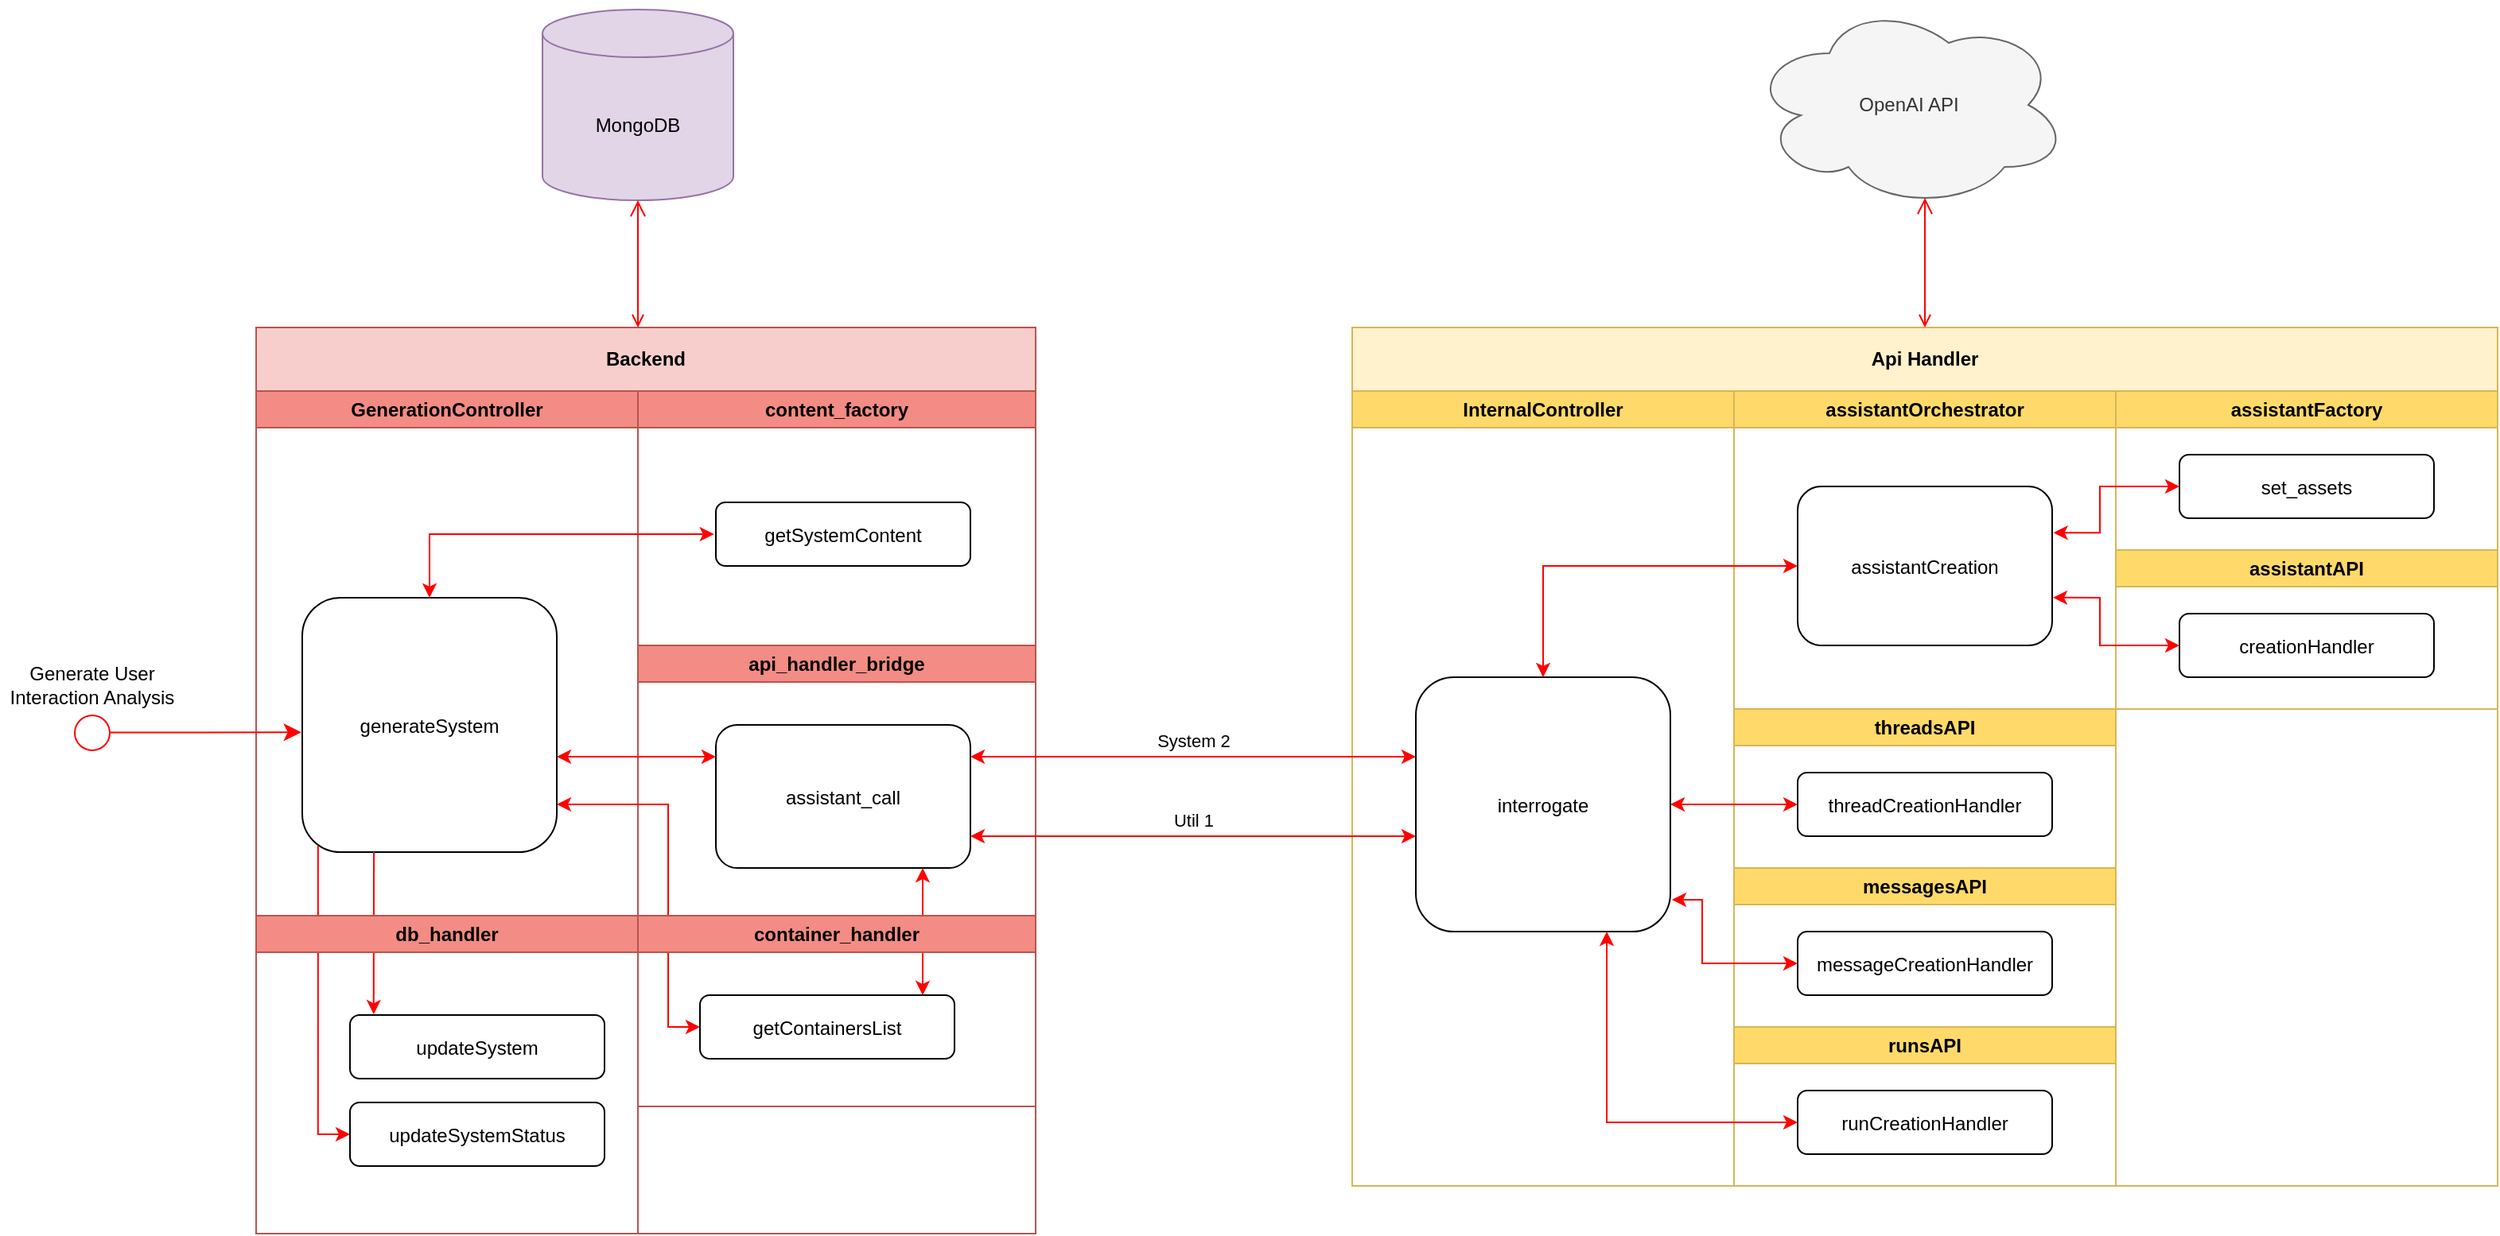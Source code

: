<mxfile version="24.6.4" type="device">
  <diagram name="Pagina-1" id="V_HNO9k4999z6F_fTRKg">
    <mxGraphModel dx="1500" dy="1859" grid="1" gridSize="10" guides="1" tooltips="1" connect="1" arrows="1" fold="1" page="1" pageScale="1" pageWidth="827" pageHeight="1169" math="0" shadow="0">
      <root>
        <mxCell id="0" />
        <mxCell id="1" parent="0" />
        <mxCell id="HBmwAiEKgiXEF_s0nJef-17" value="Backend" style="swimlane;whiteSpace=wrap;startSize=40;fillColor=#f8cecc;strokeColor=#b85450;" parent="1" vertex="1">
          <mxGeometry x="591" y="120" width="490" height="570" as="geometry" />
        </mxCell>
        <mxCell id="HBmwAiEKgiXEF_s0nJef-42" value="GenerationController" style="swimlane;whiteSpace=wrap;html=1;fillColor=#f28c84;strokeColor=#b85450;startSize=23;" parent="HBmwAiEKgiXEF_s0nJef-17" vertex="1">
          <mxGeometry y="40" width="240" height="530" as="geometry">
            <mxRectangle y="40" width="150" height="30" as="alternateBounds" />
          </mxGeometry>
        </mxCell>
        <mxCell id="HBmwAiEKgiXEF_s0nJef-19" value="generateSystem" style="rounded=1;glass=0;shadow=0;" parent="HBmwAiEKgiXEF_s0nJef-42" vertex="1">
          <mxGeometry x="29" y="130" width="160" height="160" as="geometry" />
        </mxCell>
        <mxCell id="HBmwAiEKgiXEF_s0nJef-112" style="edgeStyle=orthogonalEdgeStyle;rounded=0;orthogonalLoop=1;jettySize=auto;html=1;strokeColor=#ff0000;entryX=0;entryY=0.5;entryDx=0;entryDy=0;exitX=0.062;exitY=0.976;exitDx=0;exitDy=0;exitPerimeter=0;" parent="HBmwAiEKgiXEF_s0nJef-42" target="HBmwAiEKgiXEF_s0nJef-109" edge="1" source="HBmwAiEKgiXEF_s0nJef-19">
          <mxGeometry relative="1" as="geometry">
            <mxPoint x="59" y="290" as="sourcePoint" />
            <mxPoint x="278.72" y="102.58" as="targetPoint" />
            <Array as="points">
              <mxPoint x="39" y="468" />
            </Array>
          </mxGeometry>
        </mxCell>
        <mxCell id="HBmwAiEKgiXEF_s0nJef-119" style="edgeStyle=orthogonalEdgeStyle;rounded=0;orthogonalLoop=1;jettySize=auto;html=1;strokeColor=#ff0000;entryX=0.093;entryY=-0.012;entryDx=0;entryDy=0;entryPerimeter=0;" parent="HBmwAiEKgiXEF_s0nJef-42" target="HBmwAiEKgiXEF_s0nJef-40" edge="1">
          <mxGeometry relative="1" as="geometry">
            <mxPoint x="74" y="290" as="sourcePoint" />
            <mxPoint x="289" y="410" as="targetPoint" />
            <Array as="points">
              <mxPoint x="74" y="290" />
              <mxPoint x="74" y="310" />
            </Array>
          </mxGeometry>
        </mxCell>
        <mxCell id="HBmwAiEKgiXEF_s0nJef-43" value="db_handler" style="swimlane;whiteSpace=wrap;html=1;fillColor=#f28c84;strokeColor=#b85450;rounded=0;" parent="HBmwAiEKgiXEF_s0nJef-42" vertex="1">
          <mxGeometry y="330" width="240" height="200" as="geometry" />
        </mxCell>
        <mxCell id="HBmwAiEKgiXEF_s0nJef-40" value="updateSystem" style="rounded=1;" parent="HBmwAiEKgiXEF_s0nJef-43" vertex="1">
          <mxGeometry x="59" y="62.5" width="160" height="40" as="geometry" />
        </mxCell>
        <mxCell id="HBmwAiEKgiXEF_s0nJef-109" value="updateSystemStatus" style="rounded=1;" parent="HBmwAiEKgiXEF_s0nJef-43" vertex="1">
          <mxGeometry x="59" y="117.5" width="160" height="40" as="geometry" />
        </mxCell>
        <mxCell id="HBmwAiEKgiXEF_s0nJef-57" value="api_handler_bridge" style="swimlane;whiteSpace=wrap;html=1;fillColor=#f28c84;strokeColor=#B85450;" parent="HBmwAiEKgiXEF_s0nJef-17" vertex="1">
          <mxGeometry x="240" y="200" width="250" height="170" as="geometry" />
        </mxCell>
        <mxCell id="HBmwAiEKgiXEF_s0nJef-58" value="assistant_call" style="rounded=1;" parent="HBmwAiEKgiXEF_s0nJef-57" vertex="1">
          <mxGeometry x="49" y="50" width="160" height="90" as="geometry" />
        </mxCell>
        <mxCell id="HBmwAiEKgiXEF_s0nJef-69" style="edgeStyle=orthogonalEdgeStyle;rounded=0;orthogonalLoop=1;jettySize=auto;html=1;startArrow=classic;startFill=1;strokeColor=#ff0000;" parent="HBmwAiEKgiXEF_s0nJef-17" edge="1">
          <mxGeometry relative="1" as="geometry">
            <mxPoint x="189" y="270" as="sourcePoint" />
            <Array as="points">
              <mxPoint x="190" y="270" />
            </Array>
            <mxPoint x="289" y="270" as="targetPoint" />
          </mxGeometry>
        </mxCell>
        <mxCell id="vmtj-mzX9C6tjBd2JJ_i-1" value="content_factory" style="swimlane;whiteSpace=wrap;html=1;fillColor=#f28c84;strokeColor=#b85450;" vertex="1" parent="HBmwAiEKgiXEF_s0nJef-17">
          <mxGeometry x="240" y="40" width="250" height="160" as="geometry" />
        </mxCell>
        <mxCell id="vmtj-mzX9C6tjBd2JJ_i-2" value="getSystemContent" style="rounded=1;" vertex="1" parent="vmtj-mzX9C6tjBd2JJ_i-1">
          <mxGeometry x="49" y="70" width="160" height="40" as="geometry" />
        </mxCell>
        <mxCell id="vmtj-mzX9C6tjBd2JJ_i-7" style="edgeStyle=orthogonalEdgeStyle;rounded=0;orthogonalLoop=1;jettySize=auto;html=1;startArrow=classic;startFill=1;strokeColor=#ff0000;entryX=-0.007;entryY=0.633;entryDx=0;entryDy=0;entryPerimeter=0;exitX=0.5;exitY=0;exitDx=0;exitDy=0;" edge="1" parent="vmtj-mzX9C6tjBd2JJ_i-1" source="HBmwAiEKgiXEF_s0nJef-19">
          <mxGeometry relative="1" as="geometry">
            <mxPoint x="-51" y="90.05" as="sourcePoint" />
            <Array as="points">
              <mxPoint x="-131" y="90" />
            </Array>
            <mxPoint x="47.88" y="90.01" as="targetPoint" />
          </mxGeometry>
        </mxCell>
        <mxCell id="TZCX6PKl8QhE8YGvYeAs-4" style="edgeStyle=orthogonalEdgeStyle;rounded=0;orthogonalLoop=1;jettySize=auto;html=1;startArrow=classic;startFill=1;strokeColor=#ff0000;entryX=0;entryY=0.5;entryDx=0;entryDy=0;" parent="HBmwAiEKgiXEF_s0nJef-17" edge="1" target="TZCX6PKl8QhE8YGvYeAs-2">
          <mxGeometry relative="1" as="geometry">
            <mxPoint x="189" y="300" as="sourcePoint" />
            <Array as="points">
              <mxPoint x="259" y="300" />
              <mxPoint x="259" y="440" />
            </Array>
            <mxPoint x="108.5" y="430" as="targetPoint" />
          </mxGeometry>
        </mxCell>
        <mxCell id="trTvAo_gEv-zIW7hR_rP-1" style="edgeStyle=orthogonalEdgeStyle;rounded=0;orthogonalLoop=1;jettySize=auto;html=1;startArrow=classic;startFill=1;strokeColor=#ff0000;" parent="HBmwAiEKgiXEF_s0nJef-17" edge="1">
          <mxGeometry relative="1" as="geometry">
            <mxPoint x="419" y="340" as="sourcePoint" />
            <Array as="points">
              <mxPoint x="419" y="410" />
              <mxPoint x="419" y="410" />
            </Array>
            <mxPoint x="419" y="420" as="targetPoint" />
          </mxGeometry>
        </mxCell>
        <mxCell id="TZCX6PKl8QhE8YGvYeAs-1" value="container_handler" style="swimlane;whiteSpace=wrap;html=1;fillColor=#f28c84;strokeColor=#B85450;startSize=23;" parent="HBmwAiEKgiXEF_s0nJef-17" vertex="1">
          <mxGeometry x="240" y="370" width="250" height="120" as="geometry" />
        </mxCell>
        <mxCell id="TZCX6PKl8QhE8YGvYeAs-2" value="getContainersList" style="rounded=1;" parent="TZCX6PKl8QhE8YGvYeAs-1" vertex="1">
          <mxGeometry x="39" y="50" width="160" height="40" as="geometry" />
        </mxCell>
        <mxCell id="HBmwAiEKgiXEF_s0nJef-27" value="" style="ellipse;shape=startState;fillColor=#FFFFFF;strokeColor=#ff0000;" parent="1" vertex="1">
          <mxGeometry x="473" y="360" width="30" height="30" as="geometry" />
        </mxCell>
        <mxCell id="HBmwAiEKgiXEF_s0nJef-28" value="" style="edgeStyle=elbowEdgeStyle;elbow=horizontal;verticalAlign=bottom;endArrow=classic;endSize=8;strokeColor=#FF0000;endFill=1;rounded=0;entryX=-0.004;entryY=0.529;entryDx=0;entryDy=0;exitX=0.872;exitY=0.492;exitDx=0;exitDy=0;exitPerimeter=0;entryPerimeter=0;" parent="1" source="HBmwAiEKgiXEF_s0nJef-27" target="HBmwAiEKgiXEF_s0nJef-19" edge="1">
          <mxGeometry x="1540" y="160" as="geometry">
            <mxPoint x="200" y="400" as="targetPoint" />
          </mxGeometry>
        </mxCell>
        <mxCell id="HBmwAiEKgiXEF_s0nJef-29" value="Generate User Interaction Analysis" style="text;html=1;align=center;verticalAlign=middle;whiteSpace=wrap;rounded=0;" parent="1" vertex="1">
          <mxGeometry x="430" y="330" width="116" height="30" as="geometry" />
        </mxCell>
        <mxCell id="HBmwAiEKgiXEF_s0nJef-45" value="Api Handler" style="swimlane;whiteSpace=wrap;startSize=40;fillColor=#fff2cc;strokeColor=#d6b656;" parent="1" vertex="1">
          <mxGeometry x="1280" y="120" width="720" height="540" as="geometry" />
        </mxCell>
        <mxCell id="HBmwAiEKgiXEF_s0nJef-46" value="InternalController" style="swimlane;whiteSpace=wrap;html=1;fillColor=#ffda6a;strokeColor=#d6b656;" parent="HBmwAiEKgiXEF_s0nJef-45" vertex="1">
          <mxGeometry y="40" width="240" height="500" as="geometry" />
        </mxCell>
        <mxCell id="HBmwAiEKgiXEF_s0nJef-47" value="interrogate" style="rounded=1;glass=0;shadow=0;" parent="HBmwAiEKgiXEF_s0nJef-46" vertex="1">
          <mxGeometry x="40" y="180" width="160" height="160" as="geometry" />
        </mxCell>
        <mxCell id="HBmwAiEKgiXEF_s0nJef-48" value="assistantOrchestrator" style="swimlane;whiteSpace=wrap;html=1;startSize=23;fillColor=#ffda6a;strokeColor=#d6b656;" parent="HBmwAiEKgiXEF_s0nJef-45" vertex="1">
          <mxGeometry x="240" y="40" width="240" height="200" as="geometry" />
        </mxCell>
        <mxCell id="HBmwAiEKgiXEF_s0nJef-49" value="assistantCreation" style="rounded=1;" parent="HBmwAiEKgiXEF_s0nJef-48" vertex="1">
          <mxGeometry x="40" y="60" width="160" height="100" as="geometry" />
        </mxCell>
        <mxCell id="HBmwAiEKgiXEF_s0nJef-50" value="" style="edgeStyle=orthogonalEdgeStyle;rounded=0;orthogonalLoop=1;jettySize=auto;html=1;startArrow=classic;startFill=1;entryX=0;entryY=0.5;entryDx=0;entryDy=0;strokeColor=#ff0000;" parent="HBmwAiEKgiXEF_s0nJef-45" source="HBmwAiEKgiXEF_s0nJef-47" target="HBmwAiEKgiXEF_s0nJef-49" edge="1">
          <mxGeometry relative="1" as="geometry">
            <Array as="points">
              <mxPoint x="120" y="150" />
            </Array>
          </mxGeometry>
        </mxCell>
        <mxCell id="HBmwAiEKgiXEF_s0nJef-70" value="assistantFactory" style="swimlane;whiteSpace=wrap;html=1;startSize=23;fillColor=#ffda6a;strokeColor=#d6b656;" parent="HBmwAiEKgiXEF_s0nJef-45" vertex="1">
          <mxGeometry x="480" y="40" width="240" height="100" as="geometry" />
        </mxCell>
        <mxCell id="HBmwAiEKgiXEF_s0nJef-71" value="set_assets" style="rounded=1;" parent="HBmwAiEKgiXEF_s0nJef-70" vertex="1">
          <mxGeometry x="40" y="40" width="160" height="40" as="geometry" />
        </mxCell>
        <mxCell id="HBmwAiEKgiXEF_s0nJef-82" value="assistantAPI" style="swimlane;whiteSpace=wrap;html=1;startSize=23;fillColor=#FFDA6A;strokeColor=#d6b656;" parent="HBmwAiEKgiXEF_s0nJef-70" vertex="1">
          <mxGeometry y="100" width="240" height="100" as="geometry" />
        </mxCell>
        <mxCell id="HBmwAiEKgiXEF_s0nJef-83" value="creationHandler" style="rounded=1;" parent="HBmwAiEKgiXEF_s0nJef-82" vertex="1">
          <mxGeometry x="40" y="40" width="160" height="40" as="geometry" />
        </mxCell>
        <mxCell id="HBmwAiEKgiXEF_s0nJef-72" value="" style="edgeStyle=orthogonalEdgeStyle;rounded=0;orthogonalLoop=1;jettySize=auto;html=1;startArrow=classic;startFill=1;entryX=0;entryY=0.5;entryDx=0;entryDy=0;exitX=1.005;exitY=0.291;exitDx=0;exitDy=0;exitPerimeter=0;strokeColor=#ff0000;" parent="HBmwAiEKgiXEF_s0nJef-45" source="HBmwAiEKgiXEF_s0nJef-49" target="HBmwAiEKgiXEF_s0nJef-71" edge="1">
          <mxGeometry relative="1" as="geometry">
            <mxPoint x="450" y="110" as="sourcePoint" />
            <Array as="points">
              <mxPoint x="470" y="129" />
              <mxPoint x="470" y="100" />
            </Array>
          </mxGeometry>
        </mxCell>
        <mxCell id="HBmwAiEKgiXEF_s0nJef-86" value="" style="endArrow=classic;html=1;rounded=0;exitX=1.003;exitY=0.699;exitDx=0;exitDy=0;entryX=0;entryY=0.5;entryDx=0;entryDy=0;startArrow=classic;startFill=1;exitPerimeter=0;strokeColor=#ff0000;" parent="HBmwAiEKgiXEF_s0nJef-45" source="HBmwAiEKgiXEF_s0nJef-49" target="HBmwAiEKgiXEF_s0nJef-83" edge="1">
          <mxGeometry width="50" height="50" relative="1" as="geometry">
            <mxPoint x="470" y="240" as="sourcePoint" />
            <mxPoint x="470" y="280" as="targetPoint" />
            <Array as="points">
              <mxPoint x="470" y="170" />
              <mxPoint x="470" y="200" />
            </Array>
          </mxGeometry>
        </mxCell>
        <mxCell id="HBmwAiEKgiXEF_s0nJef-89" value="threadsAPI" style="swimlane;whiteSpace=wrap;html=1;startSize=23;fillColor=#ffda6a;strokeColor=#d6b656;" parent="HBmwAiEKgiXEF_s0nJef-45" vertex="1">
          <mxGeometry x="240" y="240" width="240" height="100" as="geometry" />
        </mxCell>
        <mxCell id="HBmwAiEKgiXEF_s0nJef-90" value="threadCreationHandler" style="rounded=1;" parent="HBmwAiEKgiXEF_s0nJef-89" vertex="1">
          <mxGeometry x="40" y="40" width="160" height="40" as="geometry" />
        </mxCell>
        <mxCell id="HBmwAiEKgiXEF_s0nJef-97" style="edgeStyle=orthogonalEdgeStyle;rounded=0;orthogonalLoop=1;jettySize=auto;html=1;startArrow=classic;startFill=1;exitX=1;exitY=0.5;exitDx=0;exitDy=0;entryX=0;entryY=0.5;entryDx=0;entryDy=0;strokeColor=#ff0000;" parent="HBmwAiEKgiXEF_s0nJef-45" source="HBmwAiEKgiXEF_s0nJef-47" target="HBmwAiEKgiXEF_s0nJef-90" edge="1">
          <mxGeometry relative="1" as="geometry">
            <mxPoint x="200" y="163" as="sourcePoint" />
            <mxPoint x="280" y="300" as="targetPoint" />
            <Array as="points" />
          </mxGeometry>
        </mxCell>
        <mxCell id="HBmwAiEKgiXEF_s0nJef-98" value="messagesAPI" style="swimlane;whiteSpace=wrap;html=1;startSize=23;fillColor=#ffda6a;strokeColor=#d6b656;" parent="HBmwAiEKgiXEF_s0nJef-45" vertex="1">
          <mxGeometry x="240" y="340" width="240" height="100" as="geometry" />
        </mxCell>
        <mxCell id="HBmwAiEKgiXEF_s0nJef-99" value="messageCreationHandler" style="rounded=1;" parent="HBmwAiEKgiXEF_s0nJef-98" vertex="1">
          <mxGeometry x="40" y="40" width="160" height="40" as="geometry" />
        </mxCell>
        <mxCell id="HBmwAiEKgiXEF_s0nJef-102" value="runsAPI" style="swimlane;whiteSpace=wrap;html=1;startSize=23;fillColor=#ffda6a;strokeColor=#d6b656;" parent="HBmwAiEKgiXEF_s0nJef-45" vertex="1">
          <mxGeometry x="240" y="440" width="240" height="100" as="geometry" />
        </mxCell>
        <mxCell id="HBmwAiEKgiXEF_s0nJef-103" value="runCreationHandler" style="rounded=1;" parent="HBmwAiEKgiXEF_s0nJef-102" vertex="1">
          <mxGeometry x="40" y="40" width="160" height="40" as="geometry" />
        </mxCell>
        <mxCell id="HBmwAiEKgiXEF_s0nJef-106" style="edgeStyle=orthogonalEdgeStyle;rounded=0;orthogonalLoop=1;jettySize=auto;html=1;entryX=0;entryY=0.5;entryDx=0;entryDy=0;startArrow=classic;startFill=1;strokeColor=#ff0000;" parent="HBmwAiEKgiXEF_s0nJef-45" target="HBmwAiEKgiXEF_s0nJef-99" edge="1">
          <mxGeometry relative="1" as="geometry">
            <mxPoint x="201" y="360" as="sourcePoint" />
            <Array as="points">
              <mxPoint x="201" y="360" />
              <mxPoint x="220" y="360" />
              <mxPoint x="220" y="400" />
            </Array>
          </mxGeometry>
        </mxCell>
        <mxCell id="HBmwAiEKgiXEF_s0nJef-107" style="edgeStyle=orthogonalEdgeStyle;rounded=0;orthogonalLoop=1;jettySize=auto;html=1;exitX=0.75;exitY=1;exitDx=0;exitDy=0;entryX=0;entryY=0.5;entryDx=0;entryDy=0;startArrow=classic;startFill=1;strokeColor=#ff0000;" parent="HBmwAiEKgiXEF_s0nJef-45" source="HBmwAiEKgiXEF_s0nJef-47" target="HBmwAiEKgiXEF_s0nJef-103" edge="1">
          <mxGeometry relative="1" as="geometry">
            <Array as="points">
              <mxPoint x="160" y="500" />
            </Array>
          </mxGeometry>
        </mxCell>
        <mxCell id="HBmwAiEKgiXEF_s0nJef-88" style="edgeStyle=orthogonalEdgeStyle;rounded=0;orthogonalLoop=1;jettySize=auto;html=1;startArrow=classic;startFill=1;strokeColor=#ff0000;exitX=1;exitY=0.222;exitDx=0;exitDy=0;exitPerimeter=0;" parent="1" source="HBmwAiEKgiXEF_s0nJef-58" target="HBmwAiEKgiXEF_s0nJef-47" edge="1">
          <mxGeometry relative="1" as="geometry">
            <Array as="points">
              <mxPoint x="1220" y="390" />
              <mxPoint x="1220" y="390" />
            </Array>
            <mxPoint x="1060" y="460" as="sourcePoint" />
          </mxGeometry>
        </mxCell>
        <mxCell id="TZCX6PKl8QhE8YGvYeAs-3" value="System 2" style="edgeLabel;html=1;align=center;verticalAlign=middle;resizable=0;points=[];" parent="HBmwAiEKgiXEF_s0nJef-88" vertex="1" connectable="0">
          <mxGeometry x="0.043" y="1" relative="1" as="geometry">
            <mxPoint x="-6" y="-9" as="offset" />
          </mxGeometry>
        </mxCell>
        <mxCell id="HBmwAiEKgiXEF_s0nJef-114" value="" style="edgeStyle=elbowEdgeStyle;elbow=horizontal;verticalAlign=bottom;endArrow=open;endSize=8;strokeColor=#FF0000;endFill=1;rounded=0;startArrow=open;startFill=0;entryX=0.55;entryY=0.95;entryDx=0;entryDy=0;entryPerimeter=0;" parent="1" target="HBmwAiEKgiXEF_s0nJef-115" edge="1">
          <mxGeometry as="geometry">
            <mxPoint x="1930.0" y="240" as="targetPoint" />
            <mxPoint x="1640" y="120" as="sourcePoint" />
            <Array as="points">
              <mxPoint x="1640" y="80" />
            </Array>
          </mxGeometry>
        </mxCell>
        <mxCell id="HBmwAiEKgiXEF_s0nJef-115" value="OpenAI API" style="ellipse;shape=cloud;whiteSpace=wrap;html=1;fillColor=#f5f5f5;fontColor=#333333;strokeColor=#666666;" parent="1" vertex="1">
          <mxGeometry x="1530" y="-85" width="200" height="130" as="geometry" />
        </mxCell>
        <mxCell id="HBmwAiEKgiXEF_s0nJef-116" value="MongoDB" style="shape=cylinder3;whiteSpace=wrap;html=1;boundedLbl=1;backgroundOutline=1;size=15;fillColor=#e1d5e7;strokeColor=#9673a6;" parent="1" vertex="1">
          <mxGeometry x="771" y="-80" width="120" height="120" as="geometry" />
        </mxCell>
        <mxCell id="HBmwAiEKgiXEF_s0nJef-117" value="" style="edgeStyle=elbowEdgeStyle;elbow=horizontal;verticalAlign=bottom;endArrow=open;endSize=8;strokeColor=#FF0000;endFill=1;rounded=0;entryX=0.5;entryY=1;entryDx=0;entryDy=0;entryPerimeter=0;exitX=0.5;exitY=0;exitDx=0;exitDy=0;startArrow=open;startFill=0;" parent="1" target="HBmwAiEKgiXEF_s0nJef-116" edge="1">
          <mxGeometry x="1540" y="160" as="geometry">
            <mxPoint x="662" y="60" as="targetPoint" />
            <mxPoint x="831" y="120" as="sourcePoint" />
          </mxGeometry>
        </mxCell>
        <mxCell id="trTvAo_gEv-zIW7hR_rP-2" style="edgeStyle=orthogonalEdgeStyle;rounded=0;orthogonalLoop=1;jettySize=auto;html=1;startArrow=classic;startFill=1;strokeColor=#ff0000;" parent="1" edge="1">
          <mxGeometry relative="1" as="geometry">
            <Array as="points">
              <mxPoint x="1320" y="440" />
            </Array>
            <mxPoint x="1040" y="440" as="sourcePoint" />
            <mxPoint x="1320" y="440" as="targetPoint" />
          </mxGeometry>
        </mxCell>
        <mxCell id="trTvAo_gEv-zIW7hR_rP-3" value="Util 1" style="edgeLabel;html=1;align=center;verticalAlign=middle;resizable=0;points=[];" parent="trTvAo_gEv-zIW7hR_rP-2" vertex="1" connectable="0">
          <mxGeometry x="0.043" y="1" relative="1" as="geometry">
            <mxPoint x="-6" y="-9" as="offset" />
          </mxGeometry>
        </mxCell>
      </root>
    </mxGraphModel>
  </diagram>
</mxfile>
